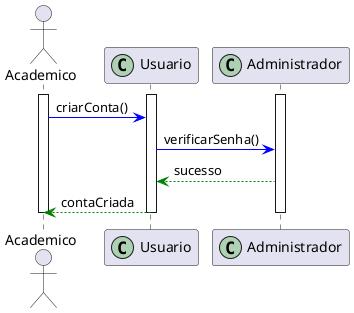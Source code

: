 @startuml criar-conta
actor Academico

participant Usuario << (C,#ADD1B2) >>
participant Administrador << (C,#ADD1B2) >>

activate Academico
activate Usuario
activate Administrador

Academico -[#blue]> Usuario: criarConta()

Usuario -[#blue]> Administrador: verificarSenha()
Administrador -[#green]-> Usuario: sucesso

Usuario -[#green]-> Academico: contaCriada

deactivate Administrador
deactivate Usuario
deactivate Academico
@enduml